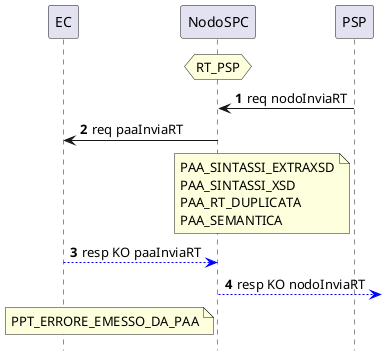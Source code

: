 @startuml
hide footbox
autonumber


participant EC
participant NodoSPC
participant PSP

hnote over NodoSPC : RT_PSP

PSP -> NodoSPC : req nodoInviaRT

NodoSPC -> EC : req paaInviaRT

note left PSP : PAA_SINTASSI_EXTRAXSD\nPAA_SINTASSI_XSD\nPAA_RT_DUPLICATA\nPAA_SEMANTICA


EC -[#blue]-> NodoSPC : resp KO paaInviaRT
NodoSPC -[#blue]-> : resp KO nodoInviaRT
note left NodoSPC : PPT_ERRORE_EMESSO_DA_PAA

@enduml